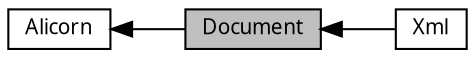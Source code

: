 digraph "Document"
{
  edge [fontname="Verdana",fontsize="10",labelfontname="Verdana",labelfontsize="10"];
  node [fontname="Verdana",fontsize="10",shape=record];
  rankdir=LR;
  Node2 [label="Xml",height=0.2,width=0.4,color="black", fillcolor="white", style="filled",URL="$a00486.html"];
  Node0 [label="Document",height=0.2,width=0.4,color="black", fillcolor="grey75", style="filled", fontcolor="black"];
  Node1 [label="Alicorn",height=0.2,width=0.4,color="black", fillcolor="white", style="filled",URL="$a00485.html"];
  Node1->Node0 [shape=plaintext, dir="back", style="solid"];
  Node0->Node2 [shape=plaintext, dir="back", style="solid"];
}
